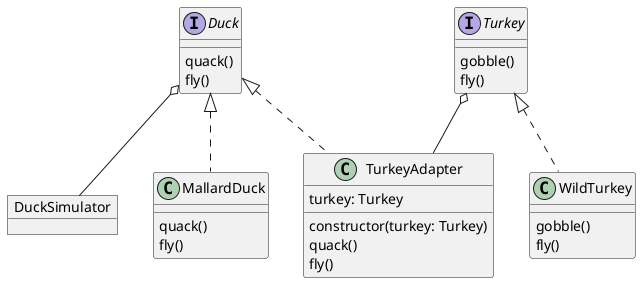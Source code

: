 @startuml duck-simulator

object DuckSimulator

interface Duck {
  quack()
  fly()
}

class MallardDuck {
  quack()
  fly()
}

Duck <|.. MallardDuck

interface Turkey {
  gobble()
  fly()
}

class WildTurkey {
  gobble()
  fly()
}

Turkey <|.. WildTurkey

class TurkeyAdapter {
  turkey: Turkey
  constructor(turkey: Turkey)
  quack()
  fly()
}

Duck <|.. TurkeyAdapter
Duck o-- DuckSimulator
Turkey o-- TurkeyAdapter

@enduml
